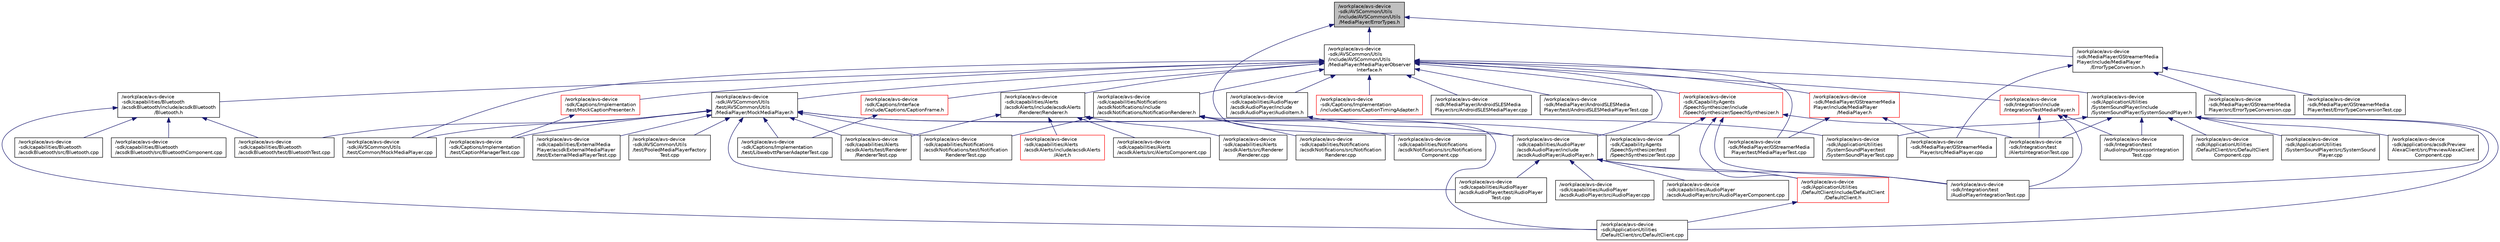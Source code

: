digraph "/workplace/avs-device-sdk/AVSCommon/Utils/include/AVSCommon/Utils/MediaPlayer/ErrorTypes.h"
{
  edge [fontname="Helvetica",fontsize="10",labelfontname="Helvetica",labelfontsize="10"];
  node [fontname="Helvetica",fontsize="10",shape=record];
  Node2 [label="/workplace/avs-device\l-sdk/AVSCommon/Utils\l/include/AVSCommon/Utils\l/MediaPlayer/ErrorTypes.h",height=0.2,width=0.4,color="black", fillcolor="grey75", style="filled", fontcolor="black"];
  Node2 -> Node3 [dir="back",color="midnightblue",fontsize="10",style="solid",fontname="Helvetica"];
  Node3 [label="/workplace/avs-device\l-sdk/AVSCommon/Utils\l/include/AVSCommon/Utils\l/MediaPlayer/MediaPlayerObserver\lInterface.h",height=0.2,width=0.4,color="black", fillcolor="white", style="filled",URL="$_media_player_observer_interface_8h.html"];
  Node3 -> Node4 [dir="back",color="midnightblue",fontsize="10",style="solid",fontname="Helvetica"];
  Node4 [label="/workplace/avs-device\l-sdk/ApplicationUtilities\l/SystemSoundPlayer/include\l/SystemSoundPlayer/SystemSoundPlayer.h",height=0.2,width=0.4,color="black", fillcolor="white", style="filled",URL="$_system_sound_player_8h.html"];
  Node4 -> Node5 [dir="back",color="midnightblue",fontsize="10",style="solid",fontname="Helvetica"];
  Node5 [label="/workplace/avs-device\l-sdk/applications/acsdkPreview\lAlexaClient/src/PreviewAlexaClient\lComponent.cpp",height=0.2,width=0.4,color="black", fillcolor="white", style="filled",URL="$_preview_alexa_client_component_8cpp.html"];
  Node4 -> Node6 [dir="back",color="midnightblue",fontsize="10",style="solid",fontname="Helvetica"];
  Node6 [label="/workplace/avs-device\l-sdk/ApplicationUtilities\l/DefaultClient/src/DefaultClient.cpp",height=0.2,width=0.4,color="black", fillcolor="white", style="filled",URL="$_default_client_8cpp.html"];
  Node4 -> Node7 [dir="back",color="midnightblue",fontsize="10",style="solid",fontname="Helvetica"];
  Node7 [label="/workplace/avs-device\l-sdk/ApplicationUtilities\l/DefaultClient/src/DefaultClient\lComponent.cpp",height=0.2,width=0.4,color="black", fillcolor="white", style="filled",URL="$_default_client_component_8cpp.html"];
  Node4 -> Node8 [dir="back",color="midnightblue",fontsize="10",style="solid",fontname="Helvetica"];
  Node8 [label="/workplace/avs-device\l-sdk/ApplicationUtilities\l/SystemSoundPlayer/src/SystemSound\lPlayer.cpp",height=0.2,width=0.4,color="black", fillcolor="white", style="filled",URL="$_system_sound_player_8cpp.html"];
  Node4 -> Node9 [dir="back",color="midnightblue",fontsize="10",style="solid",fontname="Helvetica"];
  Node9 [label="/workplace/avs-device\l-sdk/ApplicationUtilities\l/SystemSoundPlayer/test\l/SystemSoundPlayerTest.cpp",height=0.2,width=0.4,color="black", fillcolor="white", style="filled",URL="$_system_sound_player_test_8cpp.html"];
  Node4 -> Node10 [dir="back",color="midnightblue",fontsize="10",style="solid",fontname="Helvetica"];
  Node10 [label="/workplace/avs-device\l-sdk/Integration/test\l/AlertsIntegrationTest.cpp",height=0.2,width=0.4,color="black", fillcolor="white", style="filled",URL="$_alerts_integration_test_8cpp.html"];
  Node4 -> Node11 [dir="back",color="midnightblue",fontsize="10",style="solid",fontname="Helvetica"];
  Node11 [label="/workplace/avs-device\l-sdk/Integration/test\l/AudioInputProcessorIntegration\lTest.cpp",height=0.2,width=0.4,color="black", fillcolor="white", style="filled",URL="$_audio_input_processor_integration_test_8cpp.html"];
  Node4 -> Node12 [dir="back",color="midnightblue",fontsize="10",style="solid",fontname="Helvetica"];
  Node12 [label="/workplace/avs-device\l-sdk/Integration/test\l/AudioPlayerIntegrationTest.cpp",height=0.2,width=0.4,color="black", fillcolor="white", style="filled",URL="$_audio_player_integration_test_8cpp.html"];
  Node3 -> Node13 [dir="back",color="midnightblue",fontsize="10",style="solid",fontname="Helvetica"];
  Node13 [label="/workplace/avs-device\l-sdk/AVSCommon/Utils\l/test/AVSCommon/Utils\l/MediaPlayer/MockMediaPlayer.h",height=0.2,width=0.4,color="black", fillcolor="white", style="filled",URL="$_mock_media_player_8h.html"];
  Node13 -> Node9 [dir="back",color="midnightblue",fontsize="10",style="solid",fontname="Helvetica"];
  Node13 -> Node14 [dir="back",color="midnightblue",fontsize="10",style="solid",fontname="Helvetica"];
  Node14 [label="/workplace/avs-device\l-sdk/AVSCommon/Utils\l/test/Common/MockMediaPlayer.cpp",height=0.2,width=0.4,color="black", fillcolor="white", style="filled",URL="$_mock_media_player_8cpp.html"];
  Node13 -> Node15 [dir="back",color="midnightblue",fontsize="10",style="solid",fontname="Helvetica"];
  Node15 [label="/workplace/avs-device\l-sdk/AVSCommon/Utils\l/test/PooledMediaPlayerFactory\lTest.cpp",height=0.2,width=0.4,color="black", fillcolor="white", style="filled",URL="$_pooled_media_player_factory_test_8cpp.html"];
  Node13 -> Node16 [dir="back",color="midnightblue",fontsize="10",style="solid",fontname="Helvetica"];
  Node16 [label="/workplace/avs-device\l-sdk/capabilities/Alerts\l/acsdkAlerts/test/Renderer\l/RendererTest.cpp",height=0.2,width=0.4,color="black", fillcolor="white", style="filled",URL="$_renderer_test_8cpp.html"];
  Node13 -> Node17 [dir="back",color="midnightblue",fontsize="10",style="solid",fontname="Helvetica"];
  Node17 [label="/workplace/avs-device\l-sdk/capabilities/AudioPlayer\l/acsdkAudioPlayer/test/AudioPlayer\lTest.cpp",height=0.2,width=0.4,color="black", fillcolor="white", style="filled",URL="$_audio_player_test_8cpp.html"];
  Node13 -> Node18 [dir="back",color="midnightblue",fontsize="10",style="solid",fontname="Helvetica"];
  Node18 [label="/workplace/avs-device\l-sdk/capabilities/Bluetooth\l/acsdkBluetooth/test/BluetoothTest.cpp",height=0.2,width=0.4,color="black", fillcolor="white", style="filled",URL="$_bluetooth_test_8cpp.html"];
  Node13 -> Node19 [dir="back",color="midnightblue",fontsize="10",style="solid",fontname="Helvetica"];
  Node19 [label="/workplace/avs-device\l-sdk/capabilities/ExternalMedia\lPlayer/acsdkExternalMediaPlayer\l/test/ExternalMediaPlayerTest.cpp",height=0.2,width=0.4,color="black", fillcolor="white", style="filled",URL="$_external_media_player_test_8cpp.html"];
  Node13 -> Node20 [dir="back",color="midnightblue",fontsize="10",style="solid",fontname="Helvetica"];
  Node20 [label="/workplace/avs-device\l-sdk/capabilities/Notifications\l/acsdkNotifications/test/Notification\lRendererTest.cpp",height=0.2,width=0.4,color="black", fillcolor="white", style="filled",URL="$_notification_renderer_test_8cpp.html"];
  Node13 -> Node21 [dir="back",color="midnightblue",fontsize="10",style="solid",fontname="Helvetica"];
  Node21 [label="/workplace/avs-device\l-sdk/CapabilityAgents\l/SpeechSynthesizer/test\l/SpeechSynthesizerTest.cpp",height=0.2,width=0.4,color="black", fillcolor="white", style="filled",URL="$_speech_synthesizer_test_8cpp.html"];
  Node13 -> Node22 [dir="back",color="midnightblue",fontsize="10",style="solid",fontname="Helvetica"];
  Node22 [label="/workplace/avs-device\l-sdk/Captions/Implementation\l/test/CaptionManagerTest.cpp",height=0.2,width=0.4,color="black", fillcolor="white", style="filled",URL="$_caption_manager_test_8cpp.html"];
  Node13 -> Node23 [dir="back",color="midnightblue",fontsize="10",style="solid",fontname="Helvetica"];
  Node23 [label="/workplace/avs-device\l-sdk/Captions/Implementation\l/test/LibwebvttParserAdapterTest.cpp",height=0.2,width=0.4,color="black", fillcolor="white", style="filled",URL="$_libwebvtt_parser_adapter_test_8cpp.html"];
  Node3 -> Node14 [dir="back",color="midnightblue",fontsize="10",style="solid",fontname="Helvetica"];
  Node3 -> Node24 [dir="back",color="midnightblue",fontsize="10",style="solid",fontname="Helvetica"];
  Node24 [label="/workplace/avs-device\l-sdk/capabilities/Alerts\l/acsdkAlerts/include/acsdkAlerts\l/Renderer/Renderer.h",height=0.2,width=0.4,color="black", fillcolor="white", style="filled",URL="$_renderer_8h.html"];
  Node24 -> Node25 [dir="back",color="midnightblue",fontsize="10",style="solid",fontname="Helvetica"];
  Node25 [label="/workplace/avs-device\l-sdk/capabilities/Alerts\l/acsdkAlerts/include/acsdkAlerts\l/Alert.h",height=0.2,width=0.4,color="red", fillcolor="white", style="filled",URL="$_alert_8h.html"];
  Node24 -> Node34 [dir="back",color="midnightblue",fontsize="10",style="solid",fontname="Helvetica"];
  Node34 [label="/workplace/avs-device\l-sdk/capabilities/Alerts\l/acsdkAlerts/src/AlertsComponent.cpp",height=0.2,width=0.4,color="black", fillcolor="white", style="filled",URL="$_alerts_component_8cpp.html"];
  Node24 -> Node63 [dir="back",color="midnightblue",fontsize="10",style="solid",fontname="Helvetica"];
  Node63 [label="/workplace/avs-device\l-sdk/capabilities/Alerts\l/acsdkAlerts/src/Renderer\l/Renderer.cpp",height=0.2,width=0.4,color="black", fillcolor="white", style="filled",URL="$_renderer_8cpp.html"];
  Node24 -> Node16 [dir="back",color="midnightblue",fontsize="10",style="solid",fontname="Helvetica"];
  Node3 -> Node64 [dir="back",color="midnightblue",fontsize="10",style="solid",fontname="Helvetica"];
  Node64 [label="/workplace/avs-device\l-sdk/capabilities/AudioPlayer\l/acsdkAudioPlayer/include\l/acsdkAudioPlayer/AudioItem.h",height=0.2,width=0.4,color="black", fillcolor="white", style="filled",URL="$_audio_item_8h.html"];
  Node64 -> Node65 [dir="back",color="midnightblue",fontsize="10",style="solid",fontname="Helvetica"];
  Node65 [label="/workplace/avs-device\l-sdk/capabilities/AudioPlayer\l/acsdkAudioPlayer/include\l/acsdkAudioPlayer/AudioPlayer.h",height=0.2,width=0.4,color="black", fillcolor="white", style="filled",URL="$_audio_player_8h.html"];
  Node65 -> Node40 [dir="back",color="midnightblue",fontsize="10",style="solid",fontname="Helvetica"];
  Node40 [label="/workplace/avs-device\l-sdk/ApplicationUtilities\l/DefaultClient/include/DefaultClient\l/DefaultClient.h",height=0.2,width=0.4,color="red", fillcolor="white", style="filled",URL="$_default_client_8h.html"];
  Node40 -> Node6 [dir="back",color="midnightblue",fontsize="10",style="solid",fontname="Helvetica"];
  Node65 -> Node66 [dir="back",color="midnightblue",fontsize="10",style="solid",fontname="Helvetica"];
  Node66 [label="/workplace/avs-device\l-sdk/capabilities/AudioPlayer\l/acsdkAudioPlayer/src/AudioPlayer.cpp",height=0.2,width=0.4,color="black", fillcolor="white", style="filled",URL="$_audio_player_8cpp.html"];
  Node65 -> Node67 [dir="back",color="midnightblue",fontsize="10",style="solid",fontname="Helvetica"];
  Node67 [label="/workplace/avs-device\l-sdk/capabilities/AudioPlayer\l/acsdkAudioPlayer/src/AudioPlayerComponent.cpp",height=0.2,width=0.4,color="black", fillcolor="white", style="filled",URL="$_audio_player_component_8cpp.html"];
  Node65 -> Node17 [dir="back",color="midnightblue",fontsize="10",style="solid",fontname="Helvetica"];
  Node65 -> Node12 [dir="back",color="midnightblue",fontsize="10",style="solid",fontname="Helvetica"];
  Node3 -> Node65 [dir="back",color="midnightblue",fontsize="10",style="solid",fontname="Helvetica"];
  Node3 -> Node68 [dir="back",color="midnightblue",fontsize="10",style="solid",fontname="Helvetica"];
  Node68 [label="/workplace/avs-device\l-sdk/capabilities/Bluetooth\l/acsdkBluetooth/include/acsdkBluetooth\l/Bluetooth.h",height=0.2,width=0.4,color="black", fillcolor="white", style="filled",URL="$_bluetooth_8h.html"];
  Node68 -> Node6 [dir="back",color="midnightblue",fontsize="10",style="solid",fontname="Helvetica"];
  Node68 -> Node69 [dir="back",color="midnightblue",fontsize="10",style="solid",fontname="Helvetica"];
  Node69 [label="/workplace/avs-device\l-sdk/capabilities/Bluetooth\l/acsdkBluetooth/src/Bluetooth.cpp",height=0.2,width=0.4,color="black", fillcolor="white", style="filled",URL="$_bluetooth_8cpp.html"];
  Node68 -> Node70 [dir="back",color="midnightblue",fontsize="10",style="solid",fontname="Helvetica"];
  Node70 [label="/workplace/avs-device\l-sdk/capabilities/Bluetooth\l/acsdkBluetooth/src/BluetoothComponent.cpp",height=0.2,width=0.4,color="black", fillcolor="white", style="filled",URL="$_bluetooth_component_8cpp.html"];
  Node68 -> Node18 [dir="back",color="midnightblue",fontsize="10",style="solid",fontname="Helvetica"];
  Node3 -> Node71 [dir="back",color="midnightblue",fontsize="10",style="solid",fontname="Helvetica"];
  Node71 [label="/workplace/avs-device\l-sdk/capabilities/Notifications\l/acsdkNotifications/include\l/acsdkNotifications/NotificationRenderer.h",height=0.2,width=0.4,color="black", fillcolor="white", style="filled",URL="$_notification_renderer_8h.html"];
  Node71 -> Node6 [dir="back",color="midnightblue",fontsize="10",style="solid",fontname="Helvetica"];
  Node71 -> Node72 [dir="back",color="midnightblue",fontsize="10",style="solid",fontname="Helvetica"];
  Node72 [label="/workplace/avs-device\l-sdk/capabilities/Notifications\l/acsdkNotifications/src/Notification\lRenderer.cpp",height=0.2,width=0.4,color="black", fillcolor="white", style="filled",URL="$_notification_renderer_8cpp.html"];
  Node71 -> Node73 [dir="back",color="midnightblue",fontsize="10",style="solid",fontname="Helvetica"];
  Node73 [label="/workplace/avs-device\l-sdk/capabilities/Notifications\l/acsdkNotifications/src/Notifications\lComponent.cpp",height=0.2,width=0.4,color="black", fillcolor="white", style="filled",URL="$_notifications_component_8cpp.html"];
  Node71 -> Node20 [dir="back",color="midnightblue",fontsize="10",style="solid",fontname="Helvetica"];
  Node3 -> Node74 [dir="back",color="midnightblue",fontsize="10",style="solid",fontname="Helvetica"];
  Node74 [label="/workplace/avs-device\l-sdk/CapabilityAgents\l/SpeechSynthesizer/include\l/SpeechSynthesizer/SpeechSynthesizer.h",height=0.2,width=0.4,color="red", fillcolor="white", style="filled",URL="$_speech_synthesizer_8h.html"];
  Node74 -> Node40 [dir="back",color="midnightblue",fontsize="10",style="solid",fontname="Helvetica"];
  Node74 -> Node21 [dir="back",color="midnightblue",fontsize="10",style="solid",fontname="Helvetica"];
  Node74 -> Node10 [dir="back",color="midnightblue",fontsize="10",style="solid",fontname="Helvetica"];
  Node74 -> Node12 [dir="back",color="midnightblue",fontsize="10",style="solid",fontname="Helvetica"];
  Node3 -> Node77 [dir="back",color="midnightblue",fontsize="10",style="solid",fontname="Helvetica"];
  Node77 [label="/workplace/avs-device\l-sdk/Captions/Implementation\l/include/Captions/CaptionTimingAdapter.h",height=0.2,width=0.4,color="red", fillcolor="white", style="filled",URL="$_caption_timing_adapter_8h.html"];
  Node3 -> Node84 [dir="back",color="midnightblue",fontsize="10",style="solid",fontname="Helvetica"];
  Node84 [label="/workplace/avs-device\l-sdk/Captions/Implementation\l/test/MockCaptionPresenter.h",height=0.2,width=0.4,color="red", fillcolor="white", style="filled",URL="$_mock_caption_presenter_8h.html"];
  Node84 -> Node22 [dir="back",color="midnightblue",fontsize="10",style="solid",fontname="Helvetica"];
  Node3 -> Node85 [dir="back",color="midnightblue",fontsize="10",style="solid",fontname="Helvetica"];
  Node85 [label="/workplace/avs-device\l-sdk/Captions/Interface\l/include/Captions/CaptionFrame.h",height=0.2,width=0.4,color="red", fillcolor="white", style="filled",URL="$_caption_frame_8h.html"];
  Node85 -> Node23 [dir="back",color="midnightblue",fontsize="10",style="solid",fontname="Helvetica"];
  Node3 -> Node119 [dir="back",color="midnightblue",fontsize="10",style="solid",fontname="Helvetica"];
  Node119 [label="/workplace/avs-device\l-sdk/Integration/include\l/Integration/TestMediaPlayer.h",height=0.2,width=0.4,color="red", fillcolor="white", style="filled",URL="$_test_media_player_8h.html"];
  Node119 -> Node10 [dir="back",color="midnightblue",fontsize="10",style="solid",fontname="Helvetica"];
  Node119 -> Node11 [dir="back",color="midnightblue",fontsize="10",style="solid",fontname="Helvetica"];
  Node119 -> Node12 [dir="back",color="midnightblue",fontsize="10",style="solid",fontname="Helvetica"];
  Node3 -> Node121 [dir="back",color="midnightblue",fontsize="10",style="solid",fontname="Helvetica"];
  Node121 [label="/workplace/avs-device\l-sdk/MediaPlayer/AndroidSLESMedia\lPlayer/src/AndroidSLESMediaPlayer.cpp",height=0.2,width=0.4,color="black", fillcolor="white", style="filled",URL="$_android_s_l_e_s_media_player_8cpp.html"];
  Node3 -> Node122 [dir="back",color="midnightblue",fontsize="10",style="solid",fontname="Helvetica"];
  Node122 [label="/workplace/avs-device\l-sdk/MediaPlayer/AndroidSLESMedia\lPlayer/test/AndroidSLESMediaPlayerTest.cpp",height=0.2,width=0.4,color="black", fillcolor="white", style="filled",URL="$_android_s_l_e_s_media_player_test_8cpp.html"];
  Node3 -> Node123 [dir="back",color="midnightblue",fontsize="10",style="solid",fontname="Helvetica"];
  Node123 [label="/workplace/avs-device\l-sdk/MediaPlayer/GStreamerMedia\lPlayer/include/MediaPlayer\l/MediaPlayer.h",height=0.2,width=0.4,color="red", fillcolor="white", style="filled",URL="$_media_player_8h.html"];
  Node123 -> Node124 [dir="back",color="midnightblue",fontsize="10",style="solid",fontname="Helvetica"];
  Node124 [label="/workplace/avs-device\l-sdk/MediaPlayer/GStreamerMedia\lPlayer/src/MediaPlayer.cpp",height=0.2,width=0.4,color="black", fillcolor="white", style="filled",URL="$_media_player_8cpp.html"];
  Node123 -> Node125 [dir="back",color="midnightblue",fontsize="10",style="solid",fontname="Helvetica"];
  Node125 [label="/workplace/avs-device\l-sdk/MediaPlayer/GStreamerMedia\lPlayer/test/MediaPlayerTest.cpp",height=0.2,width=0.4,color="black", fillcolor="white", style="filled",URL="$_media_player_test_8cpp.html"];
  Node3 -> Node125 [dir="back",color="midnightblue",fontsize="10",style="solid",fontname="Helvetica"];
  Node2 -> Node65 [dir="back",color="midnightblue",fontsize="10",style="solid",fontname="Helvetica"];
  Node2 -> Node126 [dir="back",color="midnightblue",fontsize="10",style="solid",fontname="Helvetica"];
  Node126 [label="/workplace/avs-device\l-sdk/MediaPlayer/GStreamerMedia\lPlayer/include/MediaPlayer\l/ErrorTypeConversion.h",height=0.2,width=0.4,color="black", fillcolor="white", style="filled",URL="$_error_type_conversion_8h.html"];
  Node126 -> Node127 [dir="back",color="midnightblue",fontsize="10",style="solid",fontname="Helvetica"];
  Node127 [label="/workplace/avs-device\l-sdk/MediaPlayer/GStreamerMedia\lPlayer/src/ErrorTypeConversion.cpp",height=0.2,width=0.4,color="black", fillcolor="white", style="filled",URL="$_error_type_conversion_8cpp.html"];
  Node126 -> Node124 [dir="back",color="midnightblue",fontsize="10",style="solid",fontname="Helvetica"];
  Node126 -> Node128 [dir="back",color="midnightblue",fontsize="10",style="solid",fontname="Helvetica"];
  Node128 [label="/workplace/avs-device\l-sdk/MediaPlayer/GStreamerMedia\lPlayer/test/ErrorTypeConversionTest.cpp",height=0.2,width=0.4,color="black", fillcolor="white", style="filled",URL="$_error_type_conversion_test_8cpp.html"];
}
